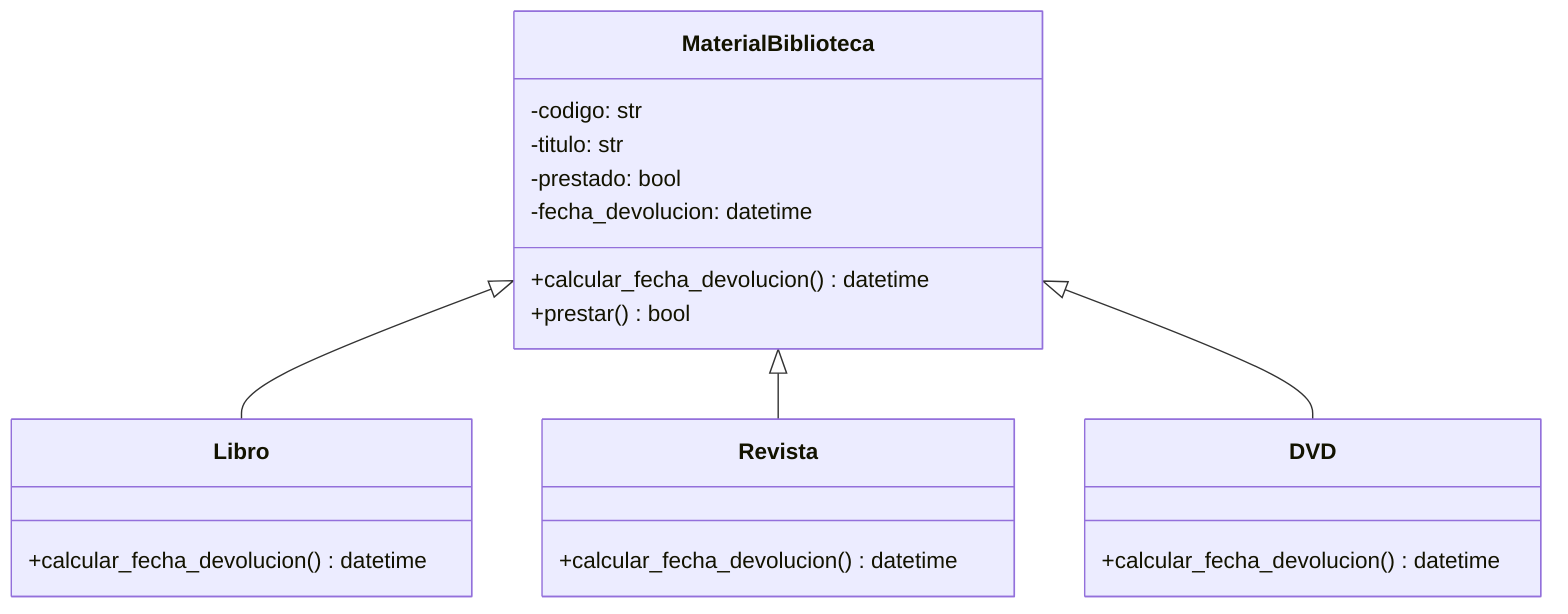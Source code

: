 classDiagram
    class MaterialBiblioteca {
        -codigo: str
        -titulo: str
        -prestado: bool
        -fecha_devolucion: datetime
        +calcular_fecha_devolucion() datetime
        +prestar() bool
    }

    class Libro {
        +calcular_fecha_devolucion() datetime
    }

    class Revista {
        +calcular_fecha_devolucion() datetime
    }

    class DVD {
        +calcular_fecha_devolucion() datetime
    }

    MaterialBiblioteca <|-- Libro
    MaterialBiblioteca <|-- Revista
    MaterialBiblioteca <|-- DVD